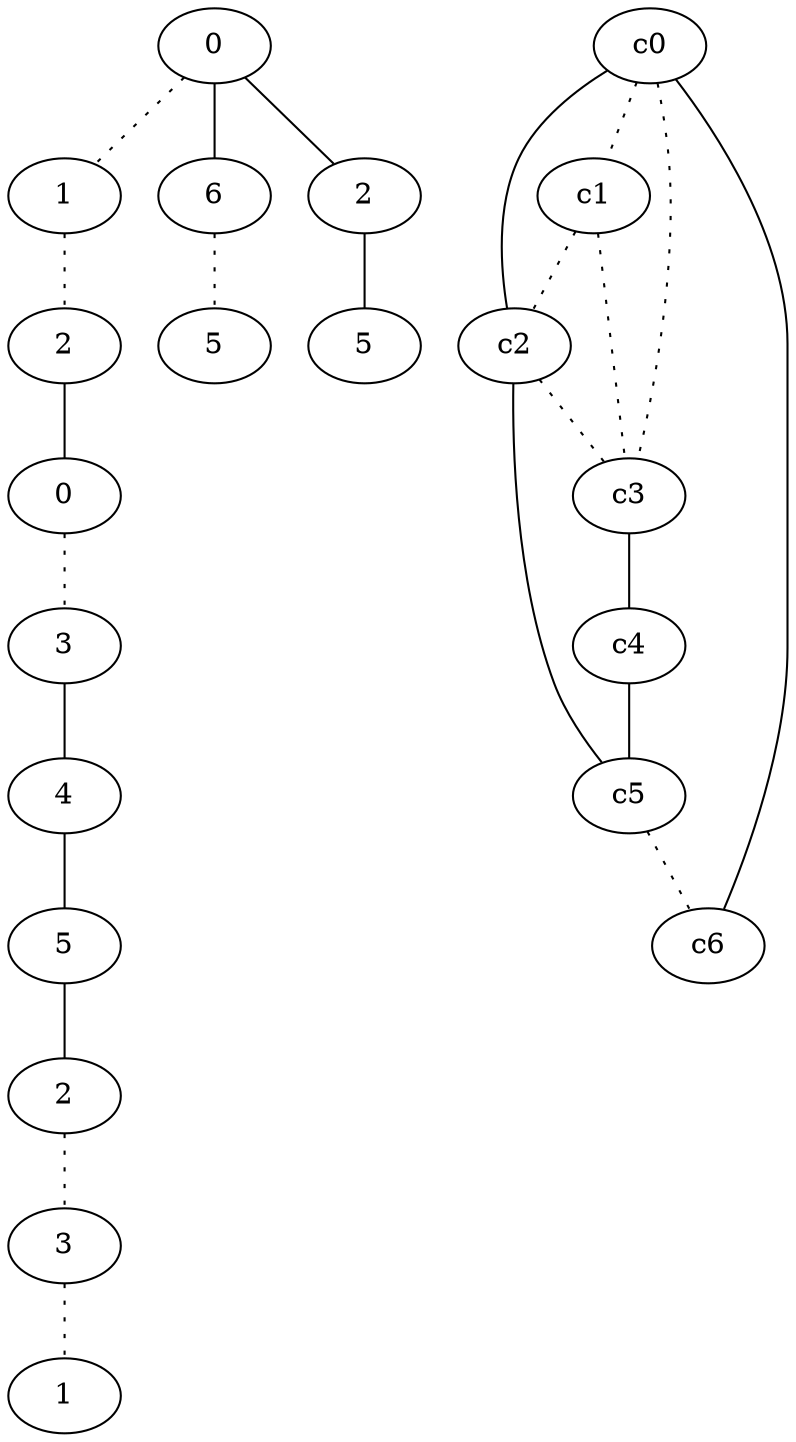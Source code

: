 graph {
a0[label=0];
a1[label=1];
a2[label=2];
a3[label=0];
a4[label=3];
a5[label=4];
a6[label=5];
a7[label=2];
a8[label=3];
a9[label=1];
a10[label=6];
a11[label=5];
a12[label=2];
a13[label=5];
a0 -- a1 [style=dotted];
a0 -- a10;
a0 -- a12;
a1 -- a2 [style=dotted];
a2 -- a3;
a3 -- a4 [style=dotted];
a4 -- a5;
a5 -- a6;
a6 -- a7;
a7 -- a8 [style=dotted];
a8 -- a9 [style=dotted];
a10 -- a11 [style=dotted];
a12 -- a13;
c0 -- c1 [style=dotted];
c0 -- c2;
c0 -- c3 [style=dotted];
c0 -- c6;
c1 -- c2 [style=dotted];
c1 -- c3 [style=dotted];
c2 -- c3 [style=dotted];
c2 -- c5;
c3 -- c4;
c4 -- c5;
c5 -- c6 [style=dotted];
}

